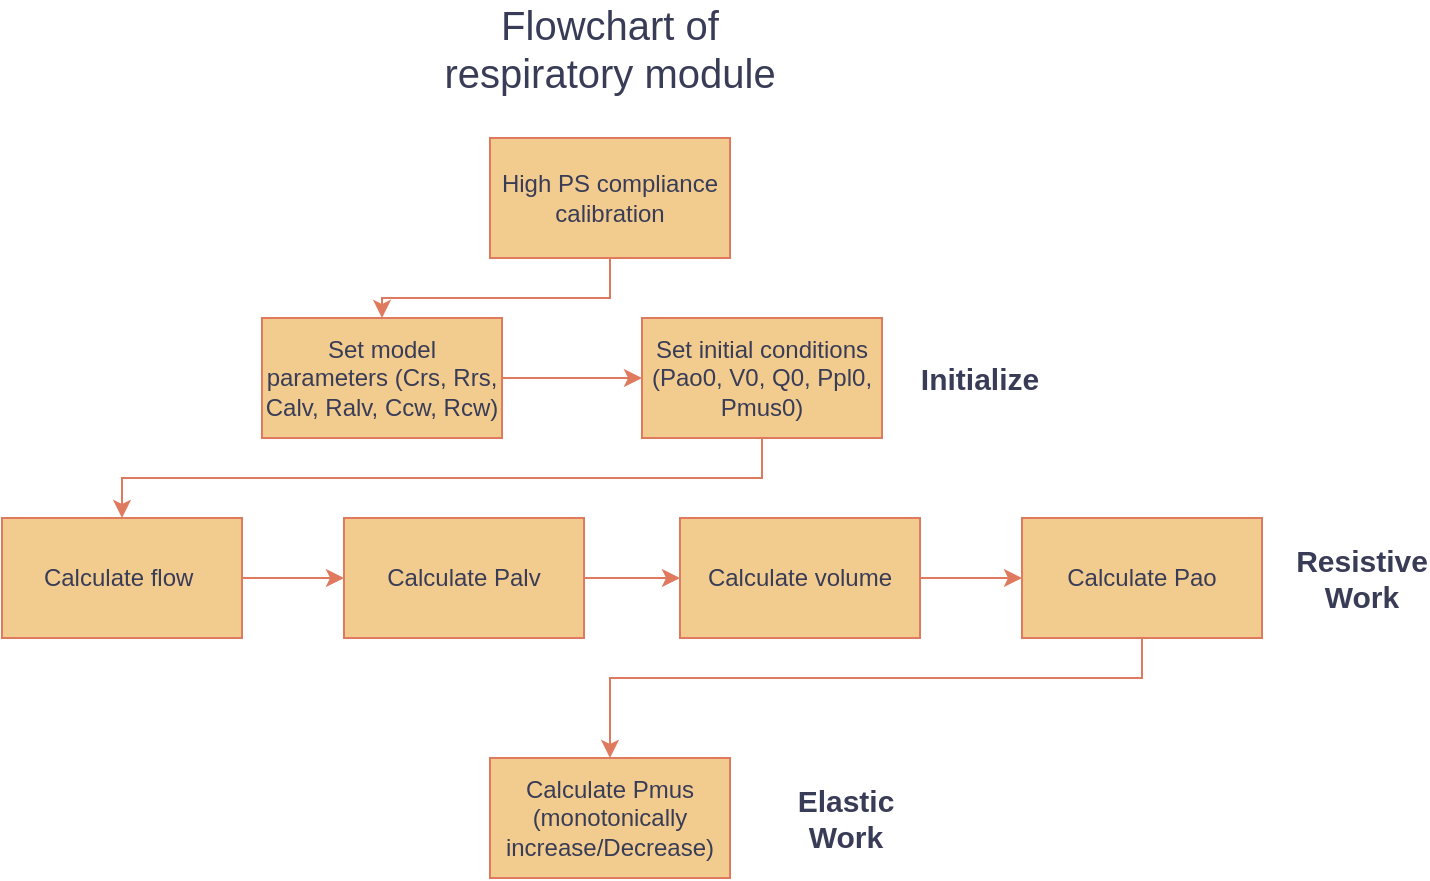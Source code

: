 <mxfile version="22.1.5" type="github" pages="2">
  <diagram name="Respiratory Module" id="1jkv9eOlFgGhEPPTq1lI">
    <mxGraphModel dx="1194" dy="720" grid="1" gridSize="10" guides="1" tooltips="1" connect="1" arrows="1" fold="1" page="1" pageScale="1" pageWidth="827" pageHeight="1169" math="0" shadow="0">
      <root>
        <mxCell id="0" />
        <mxCell id="1" parent="0" />
        <mxCell id="MFdKlVb9UZNEOe1nOZsd-18" style="edgeStyle=orthogonalEdgeStyle;rounded=0;orthogonalLoop=1;jettySize=auto;html=1;entryX=0;entryY=0.5;entryDx=0;entryDy=0;strokeColor=#E07A5F;fontColor=#393C56;fillColor=#F2CC8F;" edge="1" parent="1" source="MFdKlVb9UZNEOe1nOZsd-1" target="MFdKlVb9UZNEOe1nOZsd-4">
          <mxGeometry relative="1" as="geometry" />
        </mxCell>
        <mxCell id="MFdKlVb9UZNEOe1nOZsd-1" value="Set model parameters (Crs, Rrs, Calv, Ralv, Ccw, Rcw)" style="rounded=0;whiteSpace=wrap;html=1;strokeColor=#E07A5F;fontColor=#393C56;fillColor=#F2CC8F;" vertex="1" parent="1">
          <mxGeometry x="240" y="180" width="120" height="60" as="geometry" />
        </mxCell>
        <mxCell id="MFdKlVb9UZNEOe1nOZsd-2" value="&lt;font style=&quot;font-size: 20px;&quot;&gt;Flowchart of respiratory module&lt;/font&gt;" style="text;html=1;strokeColor=none;fillColor=none;align=center;verticalAlign=middle;whiteSpace=wrap;rounded=0;fontColor=#393C56;" vertex="1" parent="1">
          <mxGeometry x="326" y="30" width="176" height="30" as="geometry" />
        </mxCell>
        <mxCell id="MFdKlVb9UZNEOe1nOZsd-24" style="edgeStyle=orthogonalEdgeStyle;rounded=0;orthogonalLoop=1;jettySize=auto;html=1;entryX=0.5;entryY=0;entryDx=0;entryDy=0;strokeColor=#E07A5F;fontColor=#393C56;fillColor=#F2CC8F;" edge="1" parent="1" source="MFdKlVb9UZNEOe1nOZsd-4" target="MFdKlVb9UZNEOe1nOZsd-6">
          <mxGeometry relative="1" as="geometry">
            <Array as="points">
              <mxPoint x="490" y="260" />
              <mxPoint x="170" y="260" />
            </Array>
          </mxGeometry>
        </mxCell>
        <mxCell id="MFdKlVb9UZNEOe1nOZsd-4" value="Set initial conditions (Pao0, V0, Q0, Ppl0, Pmus0)" style="rounded=0;whiteSpace=wrap;html=1;strokeColor=#E07A5F;fontColor=#393C56;fillColor=#F2CC8F;" vertex="1" parent="1">
          <mxGeometry x="430" y="180" width="120" height="60" as="geometry" />
        </mxCell>
        <mxCell id="MFdKlVb9UZNEOe1nOZsd-20" style="edgeStyle=orthogonalEdgeStyle;rounded=0;orthogonalLoop=1;jettySize=auto;html=1;entryX=0;entryY=0.5;entryDx=0;entryDy=0;strokeColor=#E07A5F;fontColor=#393C56;fillColor=#F2CC8F;" edge="1" parent="1" source="MFdKlVb9UZNEOe1nOZsd-6" target="MFdKlVb9UZNEOe1nOZsd-11">
          <mxGeometry relative="1" as="geometry" />
        </mxCell>
        <mxCell id="MFdKlVb9UZNEOe1nOZsd-6" value="Calculate flow&amp;nbsp;" style="rounded=0;whiteSpace=wrap;html=1;strokeColor=#E07A5F;fontColor=#393C56;fillColor=#F2CC8F;" vertex="1" parent="1">
          <mxGeometry x="110" y="280" width="120" height="60" as="geometry" />
        </mxCell>
        <mxCell id="MFdKlVb9UZNEOe1nOZsd-23" style="edgeStyle=orthogonalEdgeStyle;rounded=0;orthogonalLoop=1;jettySize=auto;html=1;entryX=0.5;entryY=0;entryDx=0;entryDy=0;strokeColor=#E07A5F;fontColor=#393C56;fillColor=#F2CC8F;" edge="1" parent="1" source="MFdKlVb9UZNEOe1nOZsd-8" target="MFdKlVb9UZNEOe1nOZsd-1">
          <mxGeometry relative="1" as="geometry">
            <Array as="points">
              <mxPoint x="414" y="170" />
              <mxPoint x="300" y="170" />
            </Array>
          </mxGeometry>
        </mxCell>
        <mxCell id="MFdKlVb9UZNEOe1nOZsd-8" value="High PS compliance calibration" style="rounded=0;whiteSpace=wrap;html=1;strokeColor=#E07A5F;fontColor=#393C56;fillColor=#F2CC8F;" vertex="1" parent="1">
          <mxGeometry x="354" y="90" width="120" height="60" as="geometry" />
        </mxCell>
        <mxCell id="MFdKlVb9UZNEOe1nOZsd-21" style="edgeStyle=orthogonalEdgeStyle;rounded=0;orthogonalLoop=1;jettySize=auto;html=1;strokeColor=#E07A5F;fontColor=#393C56;fillColor=#F2CC8F;" edge="1" parent="1" source="MFdKlVb9UZNEOe1nOZsd-11" target="MFdKlVb9UZNEOe1nOZsd-13">
          <mxGeometry relative="1" as="geometry" />
        </mxCell>
        <mxCell id="MFdKlVb9UZNEOe1nOZsd-11" value="Calculate Palv" style="rounded=0;whiteSpace=wrap;html=1;strokeColor=#E07A5F;fontColor=#393C56;fillColor=#F2CC8F;" vertex="1" parent="1">
          <mxGeometry x="281" y="280" width="120" height="60" as="geometry" />
        </mxCell>
        <mxCell id="MFdKlVb9UZNEOe1nOZsd-22" style="edgeStyle=orthogonalEdgeStyle;rounded=0;orthogonalLoop=1;jettySize=auto;html=1;entryX=0;entryY=0.5;entryDx=0;entryDy=0;strokeColor=#E07A5F;fontColor=#393C56;fillColor=#F2CC8F;" edge="1" parent="1" source="MFdKlVb9UZNEOe1nOZsd-13" target="MFdKlVb9UZNEOe1nOZsd-15">
          <mxGeometry relative="1" as="geometry" />
        </mxCell>
        <mxCell id="MFdKlVb9UZNEOe1nOZsd-13" value="Calculate volume" style="rounded=0;whiteSpace=wrap;html=1;strokeColor=#E07A5F;fontColor=#393C56;fillColor=#F2CC8F;" vertex="1" parent="1">
          <mxGeometry x="449" y="280" width="120" height="60" as="geometry" />
        </mxCell>
        <mxCell id="MFdKlVb9UZNEOe1nOZsd-30" style="edgeStyle=orthogonalEdgeStyle;rounded=0;orthogonalLoop=1;jettySize=auto;html=1;entryX=0.5;entryY=0;entryDx=0;entryDy=0;strokeColor=#E07A5F;fontColor=#393C56;fillColor=#F2CC8F;" edge="1" parent="1" source="MFdKlVb9UZNEOe1nOZsd-15" target="MFdKlVb9UZNEOe1nOZsd-27">
          <mxGeometry relative="1" as="geometry">
            <Array as="points">
              <mxPoint x="680" y="360" />
              <mxPoint x="414" y="360" />
            </Array>
          </mxGeometry>
        </mxCell>
        <mxCell id="MFdKlVb9UZNEOe1nOZsd-15" value="Calculate Pao" style="rounded=0;whiteSpace=wrap;html=1;strokeColor=#E07A5F;fontColor=#393C56;fillColor=#F2CC8F;" vertex="1" parent="1">
          <mxGeometry x="620" y="280" width="120" height="60" as="geometry" />
        </mxCell>
        <mxCell id="MFdKlVb9UZNEOe1nOZsd-25" value="&lt;font style=&quot;font-size: 15px;&quot;&gt;&lt;b&gt;Initialize&lt;/b&gt;&lt;/font&gt;" style="text;html=1;strokeColor=none;fillColor=none;align=center;verticalAlign=middle;whiteSpace=wrap;rounded=0;fontColor=#393C56;" vertex="1" parent="1">
          <mxGeometry x="569" y="195" width="60" height="30" as="geometry" />
        </mxCell>
        <mxCell id="MFdKlVb9UZNEOe1nOZsd-26" value="&lt;font style=&quot;font-size: 15px;&quot;&gt;&lt;b&gt;Resistive Work&lt;/b&gt;&lt;/font&gt;" style="text;html=1;strokeColor=none;fillColor=none;align=center;verticalAlign=middle;whiteSpace=wrap;rounded=0;fontColor=#393C56;" vertex="1" parent="1">
          <mxGeometry x="760" y="295" width="60" height="30" as="geometry" />
        </mxCell>
        <mxCell id="MFdKlVb9UZNEOe1nOZsd-27" value="Calculate Pmus (monotonically increase/Decrease)" style="rounded=0;whiteSpace=wrap;html=1;strokeColor=#E07A5F;fontColor=#393C56;fillColor=#F2CC8F;" vertex="1" parent="1">
          <mxGeometry x="354" y="400" width="120" height="60" as="geometry" />
        </mxCell>
        <mxCell id="MFdKlVb9UZNEOe1nOZsd-29" value="&lt;font style=&quot;font-size: 15px;&quot;&gt;&lt;b&gt;Elastic Work&lt;/b&gt;&lt;/font&gt;" style="text;html=1;strokeColor=none;fillColor=none;align=center;verticalAlign=middle;whiteSpace=wrap;rounded=0;fontColor=#393C56;" vertex="1" parent="1">
          <mxGeometry x="502" y="415" width="60" height="30" as="geometry" />
        </mxCell>
      </root>
    </mxGraphModel>
  </diagram>
  <diagram id="gFpXHvU6RHVi0fOMyuz2" name="Model_Architecture">
    <mxGraphModel dx="1434" dy="750" grid="0" gridSize="10" guides="1" tooltips="1" connect="1" arrows="1" fold="1" page="1" pageScale="1" pageWidth="827" pageHeight="1169" math="0" shadow="0">
      <root>
        <mxCell id="0" />
        <mxCell id="1" parent="0" />
        <mxCell id="i2bJ4qdd0W2gneVZNuxB-35" value="" style="rounded=0;whiteSpace=wrap;html=1;strokeColor=#E07A5F;fontColor=#393C56;fillColor=none;" vertex="1" parent="1">
          <mxGeometry x="459" y="90" width="180" height="360" as="geometry" />
        </mxCell>
        <mxCell id="i2bJ4qdd0W2gneVZNuxB-25" value="" style="rounded=0;whiteSpace=wrap;html=1;strokeColor=#E07A5F;fontColor=#393C56;fillColor=none;" vertex="1" parent="1">
          <mxGeometry x="189" y="90" width="180" height="360" as="geometry" />
        </mxCell>
        <mxCell id="i2bJ4qdd0W2gneVZNuxB-38" style="edgeStyle=orthogonalEdgeStyle;rounded=0;orthogonalLoop=1;jettySize=auto;html=1;entryX=0;entryY=0.5;entryDx=0;entryDy=0;strokeColor=#E07A5F;fontColor=#393C56;fillColor=#F2CC8F;" edge="1" parent="1" source="i2bJ4qdd0W2gneVZNuxB-2" target="i2bJ4qdd0W2gneVZNuxB-34">
          <mxGeometry relative="1" as="geometry" />
        </mxCell>
        <mxCell id="i2bJ4qdd0W2gneVZNuxB-39" value="Estimates P&lt;sub&gt;Pa&lt;/sub&gt;" style="edgeLabel;html=1;align=center;verticalAlign=middle;resizable=0;points=[];fontColor=#393C56;" vertex="1" connectable="0" parent="i2bJ4qdd0W2gneVZNuxB-38">
          <mxGeometry x="0.205" y="1" relative="1" as="geometry">
            <mxPoint x="-4" y="46" as="offset" />
          </mxGeometry>
        </mxCell>
        <mxCell id="i2bJ4qdd0W2gneVZNuxB-2" value="Cardiac Module" style="rounded=0;whiteSpace=wrap;html=1;strokeColor=#E07A5F;fontColor=#393C56;fillColor=#F2CC8F;" vertex="1" parent="1">
          <mxGeometry x="219" y="380" width="120" height="60" as="geometry" />
        </mxCell>
        <mxCell id="i2bJ4qdd0W2gneVZNuxB-3" value="&lt;span style=&quot;font-size: 20px;&quot;&gt;Integrated Model Architecture&lt;/span&gt;" style="text;html=1;strokeColor=none;fillColor=none;align=center;verticalAlign=middle;whiteSpace=wrap;rounded=0;fontColor=#393C56;" vertex="1" parent="1">
          <mxGeometry x="326" y="30" width="176" height="30" as="geometry" />
        </mxCell>
        <mxCell id="i2bJ4qdd0W2gneVZNuxB-23" style="edgeStyle=orthogonalEdgeStyle;rounded=0;orthogonalLoop=1;jettySize=auto;html=1;entryX=0.5;entryY=0;entryDx=0;entryDy=0;strokeColor=#E07A5F;fontColor=#393C56;fillColor=#F2CC8F;" edge="1" parent="1" source="i2bJ4qdd0W2gneVZNuxB-5" target="i2bJ4qdd0W2gneVZNuxB-2">
          <mxGeometry relative="1" as="geometry" />
        </mxCell>
        <mxCell id="i2bJ4qdd0W2gneVZNuxB-24" value="Transfers P&lt;sub&gt;th&lt;/sub&gt;" style="edgeLabel;html=1;align=center;verticalAlign=middle;resizable=0;points=[];fontColor=#393C56;" vertex="1" connectable="0" parent="i2bJ4qdd0W2gneVZNuxB-23">
          <mxGeometry x="-0.2" y="-2" relative="1" as="geometry">
            <mxPoint as="offset" />
          </mxGeometry>
        </mxCell>
        <mxCell id="i2bJ4qdd0W2gneVZNuxB-5" value="Intrathoracic Module" style="rounded=0;whiteSpace=wrap;html=1;strokeColor=#E07A5F;fontColor=#393C56;fillColor=#F2CC8F;" vertex="1" parent="1">
          <mxGeometry x="219" y="260" width="120" height="60" as="geometry" />
        </mxCell>
        <mxCell id="i2bJ4qdd0W2gneVZNuxB-21" style="edgeStyle=orthogonalEdgeStyle;rounded=0;orthogonalLoop=1;jettySize=auto;html=1;entryX=0.5;entryY=0;entryDx=0;entryDy=0;strokeColor=#E07A5F;fontColor=#393C56;fillColor=#F2CC8F;" edge="1" parent="1" source="i2bJ4qdd0W2gneVZNuxB-9" target="i2bJ4qdd0W2gneVZNuxB-5">
          <mxGeometry relative="1" as="geometry" />
        </mxCell>
        <mxCell id="i2bJ4qdd0W2gneVZNuxB-22" value="Estimates &lt;sub&gt;Ppl&lt;/sub&gt;" style="edgeLabel;html=1;align=center;verticalAlign=middle;resizable=0;points=[];fontColor=#393C56;" vertex="1" connectable="0" parent="i2bJ4qdd0W2gneVZNuxB-21">
          <mxGeometry x="-0.114" y="-1" relative="1" as="geometry">
            <mxPoint as="offset" />
          </mxGeometry>
        </mxCell>
        <mxCell id="i2bJ4qdd0W2gneVZNuxB-9" value="Respiratory Module" style="rounded=0;whiteSpace=wrap;html=1;strokeColor=#E07A5F;fontColor=#393C56;fillColor=#F2CC8F;" vertex="1" parent="1">
          <mxGeometry x="219" y="130" width="120" height="60" as="geometry" />
        </mxCell>
        <mxCell id="i2bJ4qdd0W2gneVZNuxB-26" value="&lt;font size=&quot;1&quot; style=&quot;&quot;&gt;&lt;b style=&quot;font-size: 14px;&quot;&gt;Cardiopulmonary Interactions&lt;/b&gt;&lt;/font&gt;" style="text;html=1;strokeColor=none;fillColor=none;align=center;verticalAlign=middle;whiteSpace=wrap;rounded=0;fontColor=#393C56;" vertex="1" parent="1">
          <mxGeometry x="249" y="90" width="60" height="30" as="geometry" />
        </mxCell>
        <mxCell id="i2bJ4qdd0W2gneVZNuxB-27" value="&lt;b&gt;Cardiopulmonary Interactions&lt;/b&gt;" style="rounded=0;whiteSpace=wrap;html=1;strokeColor=#E07A5F;fontColor=#393C56;fillColor=#97D077;" vertex="1" parent="1">
          <mxGeometry x="189" y="90" width="180" height="30" as="geometry" />
        </mxCell>
        <mxCell id="i2bJ4qdd0W2gneVZNuxB-31" value="Model Accuracy" style="rounded=0;whiteSpace=wrap;html=1;strokeColor=#E07A5F;fontColor=#393C56;fillColor=#F2CC8F;" vertex="1" parent="1">
          <mxGeometry x="489" y="305" width="120" height="60" as="geometry" />
        </mxCell>
        <mxCell id="i2bJ4qdd0W2gneVZNuxB-42" style="edgeStyle=orthogonalEdgeStyle;rounded=0;orthogonalLoop=1;jettySize=auto;html=1;strokeColor=#E07A5F;fontColor=#393C56;fillColor=#F2CC8F;" edge="1" parent="1" source="i2bJ4qdd0W2gneVZNuxB-34" target="i2bJ4qdd0W2gneVZNuxB-31">
          <mxGeometry relative="1" as="geometry" />
        </mxCell>
        <mxCell id="i2bJ4qdd0W2gneVZNuxB-44" value="Text" style="edgeLabel;html=1;align=center;verticalAlign=middle;resizable=0;points=[];fontColor=#393C56;" vertex="1" connectable="0" parent="i2bJ4qdd0W2gneVZNuxB-42">
          <mxGeometry y="3" relative="1" as="geometry">
            <mxPoint as="offset" />
          </mxGeometry>
        </mxCell>
        <mxCell id="i2bJ4qdd0W2gneVZNuxB-46" value="Least-Squares Method" style="edgeLabel;html=1;align=center;verticalAlign=middle;resizable=0;points=[];fontColor=#393C56;" vertex="1" connectable="0" parent="i2bJ4qdd0W2gneVZNuxB-42">
          <mxGeometry y="9" relative="1" as="geometry">
            <mxPoint x="-8" as="offset" />
          </mxGeometry>
        </mxCell>
        <mxCell id="i2bJ4qdd0W2gneVZNuxB-34" value="Model PPV &lt;br&gt;&amp;amp; Patient PPV" style="rounded=0;whiteSpace=wrap;html=1;strokeColor=#E07A5F;fontColor=#393C56;fillColor=#F2CC8F;" vertex="1" parent="1">
          <mxGeometry x="489" y="175" width="120" height="60" as="geometry" />
        </mxCell>
        <mxCell id="i2bJ4qdd0W2gneVZNuxB-36" value="&lt;font size=&quot;1&quot; style=&quot;&quot;&gt;&lt;b style=&quot;font-size: 14px;&quot;&gt;Cardiopulmonary Interactions&lt;/b&gt;&lt;/font&gt;" style="text;html=1;strokeColor=none;fillColor=none;align=center;verticalAlign=middle;whiteSpace=wrap;rounded=0;fontColor=#393C56;" vertex="1" parent="1">
          <mxGeometry x="519" y="90" width="60" height="30" as="geometry" />
        </mxCell>
        <mxCell id="i2bJ4qdd0W2gneVZNuxB-37" value="&lt;b&gt;Model Validation&lt;/b&gt;" style="rounded=0;whiteSpace=wrap;html=1;strokeColor=#E07A5F;fontColor=#393C56;fillColor=#97D077;" vertex="1" parent="1">
          <mxGeometry x="459" y="90" width="180" height="30" as="geometry" />
        </mxCell>
      </root>
    </mxGraphModel>
  </diagram>
</mxfile>
